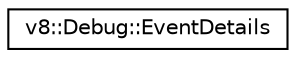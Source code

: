 digraph "Graphical Class Hierarchy"
{
  edge [fontname="Helvetica",fontsize="10",labelfontname="Helvetica",labelfontsize="10"];
  node [fontname="Helvetica",fontsize="10",shape=record];
  rankdir="LR";
  Node1 [label="v8::Debug::EventDetails",height=0.2,width=0.4,color="black", fillcolor="white", style="filled",URL="$classv8_1_1Debug_1_1EventDetails.html"];
}
